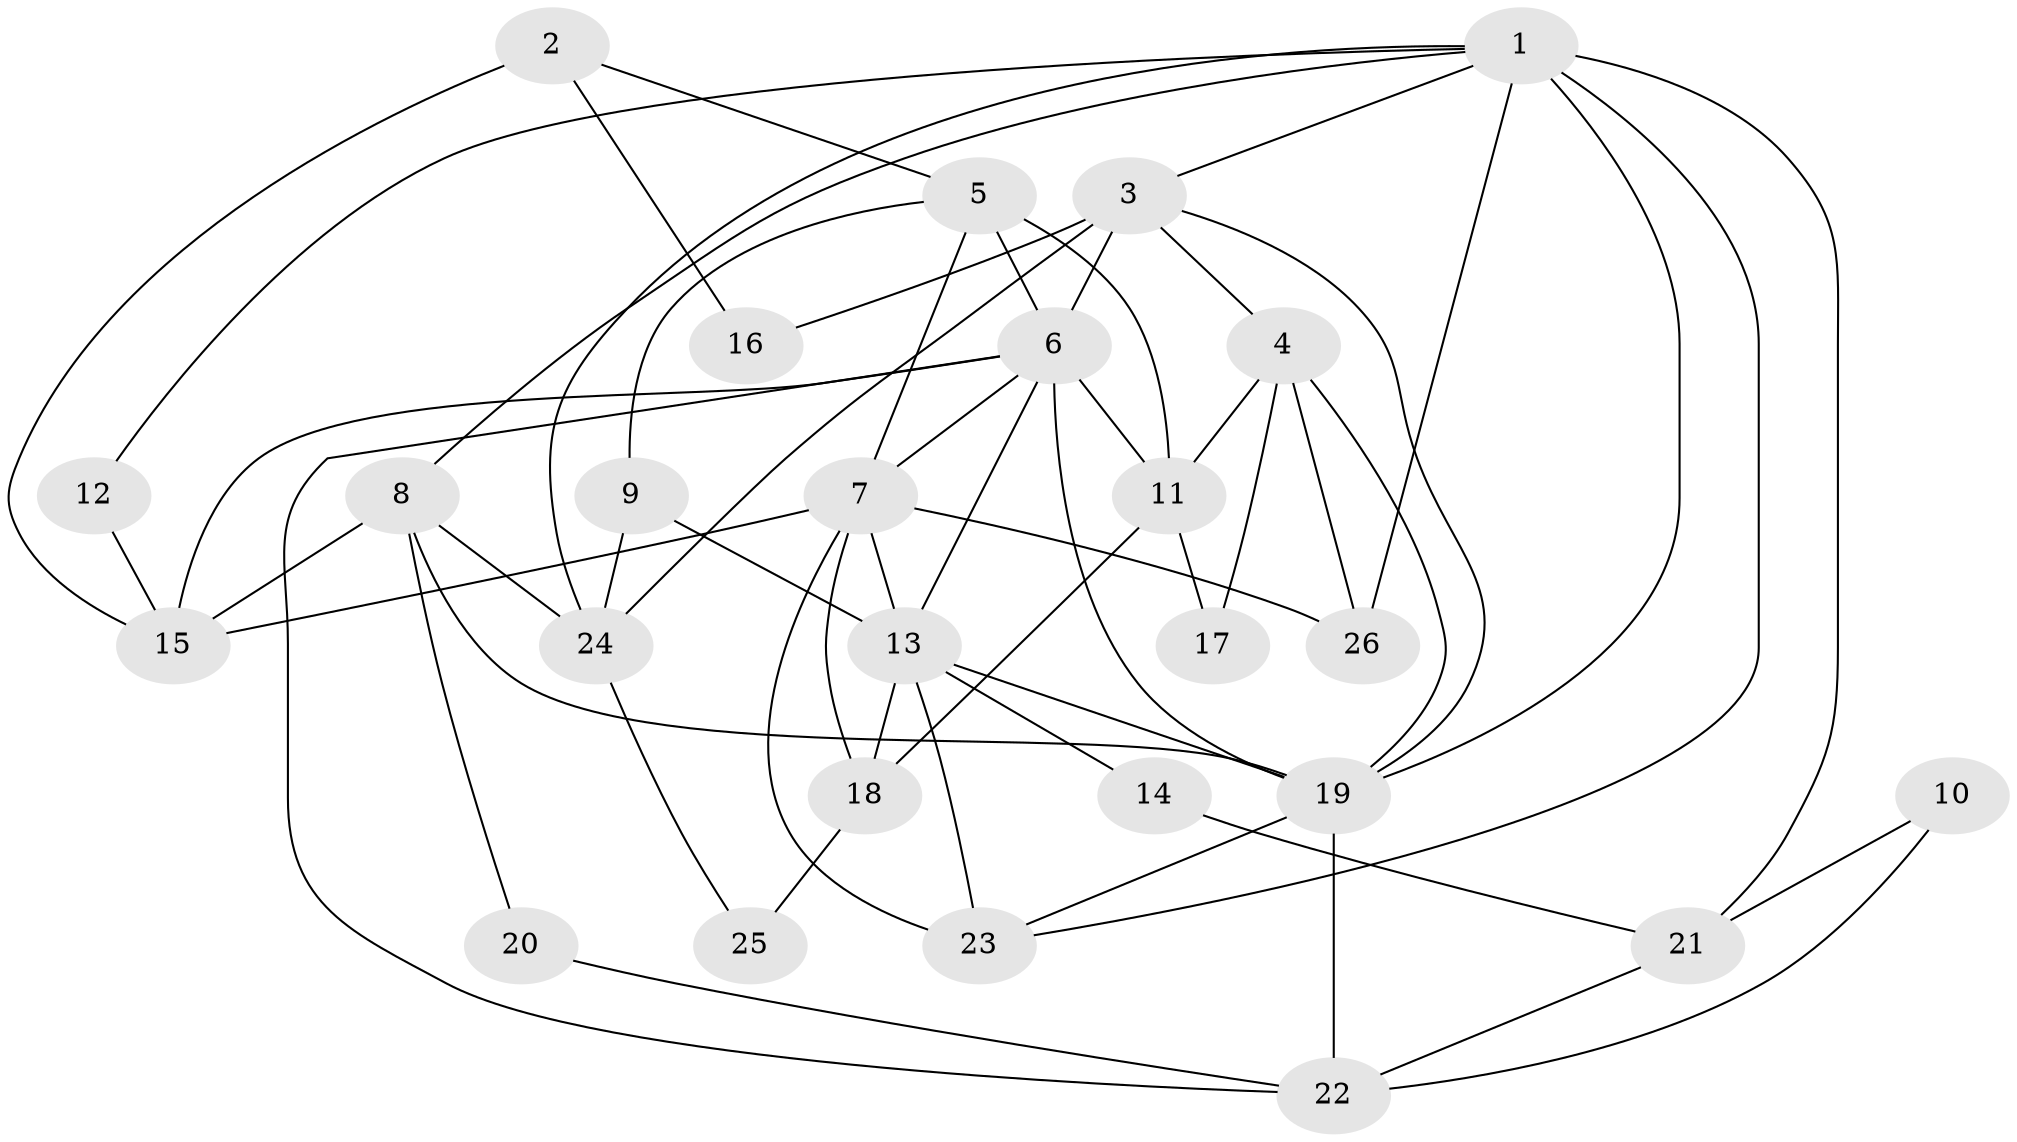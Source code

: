 // original degree distribution, {4: 0.23076923076923078, 6: 0.11538461538461539, 3: 0.25, 2: 0.15384615384615385, 5: 0.21153846153846154, 7: 0.038461538461538464}
// Generated by graph-tools (version 1.1) at 2025/51/03/04/25 22:51:05]
// undirected, 26 vertices, 57 edges
graph export_dot {
  node [color=gray90,style=filled];
  1;
  2;
  3;
  4;
  5;
  6;
  7;
  8;
  9;
  10;
  11;
  12;
  13;
  14;
  15;
  16;
  17;
  18;
  19;
  20;
  21;
  22;
  23;
  24;
  25;
  26;
  1 -- 3 [weight=1.0];
  1 -- 8 [weight=1.0];
  1 -- 12 [weight=1.0];
  1 -- 19 [weight=2.0];
  1 -- 21 [weight=1.0];
  1 -- 23 [weight=1.0];
  1 -- 24 [weight=1.0];
  1 -- 26 [weight=1.0];
  2 -- 5 [weight=1.0];
  2 -- 15 [weight=1.0];
  2 -- 16 [weight=1.0];
  3 -- 4 [weight=1.0];
  3 -- 6 [weight=2.0];
  3 -- 16 [weight=1.0];
  3 -- 19 [weight=1.0];
  3 -- 24 [weight=1.0];
  4 -- 11 [weight=1.0];
  4 -- 17 [weight=1.0];
  4 -- 19 [weight=1.0];
  4 -- 26 [weight=1.0];
  5 -- 6 [weight=2.0];
  5 -- 7 [weight=1.0];
  5 -- 9 [weight=1.0];
  5 -- 11 [weight=2.0];
  6 -- 7 [weight=2.0];
  6 -- 11 [weight=1.0];
  6 -- 13 [weight=1.0];
  6 -- 15 [weight=2.0];
  6 -- 19 [weight=1.0];
  6 -- 22 [weight=1.0];
  7 -- 13 [weight=2.0];
  7 -- 15 [weight=2.0];
  7 -- 18 [weight=1.0];
  7 -- 23 [weight=2.0];
  7 -- 26 [weight=1.0];
  8 -- 15 [weight=1.0];
  8 -- 19 [weight=1.0];
  8 -- 20 [weight=1.0];
  8 -- 24 [weight=1.0];
  9 -- 13 [weight=1.0];
  9 -- 24 [weight=1.0];
  10 -- 21 [weight=1.0];
  10 -- 22 [weight=1.0];
  11 -- 17 [weight=1.0];
  11 -- 18 [weight=1.0];
  12 -- 15 [weight=2.0];
  13 -- 14 [weight=1.0];
  13 -- 18 [weight=2.0];
  13 -- 19 [weight=1.0];
  13 -- 23 [weight=1.0];
  14 -- 21 [weight=1.0];
  18 -- 25 [weight=1.0];
  19 -- 22 [weight=2.0];
  19 -- 23 [weight=1.0];
  20 -- 22 [weight=1.0];
  21 -- 22 [weight=1.0];
  24 -- 25 [weight=1.0];
}
